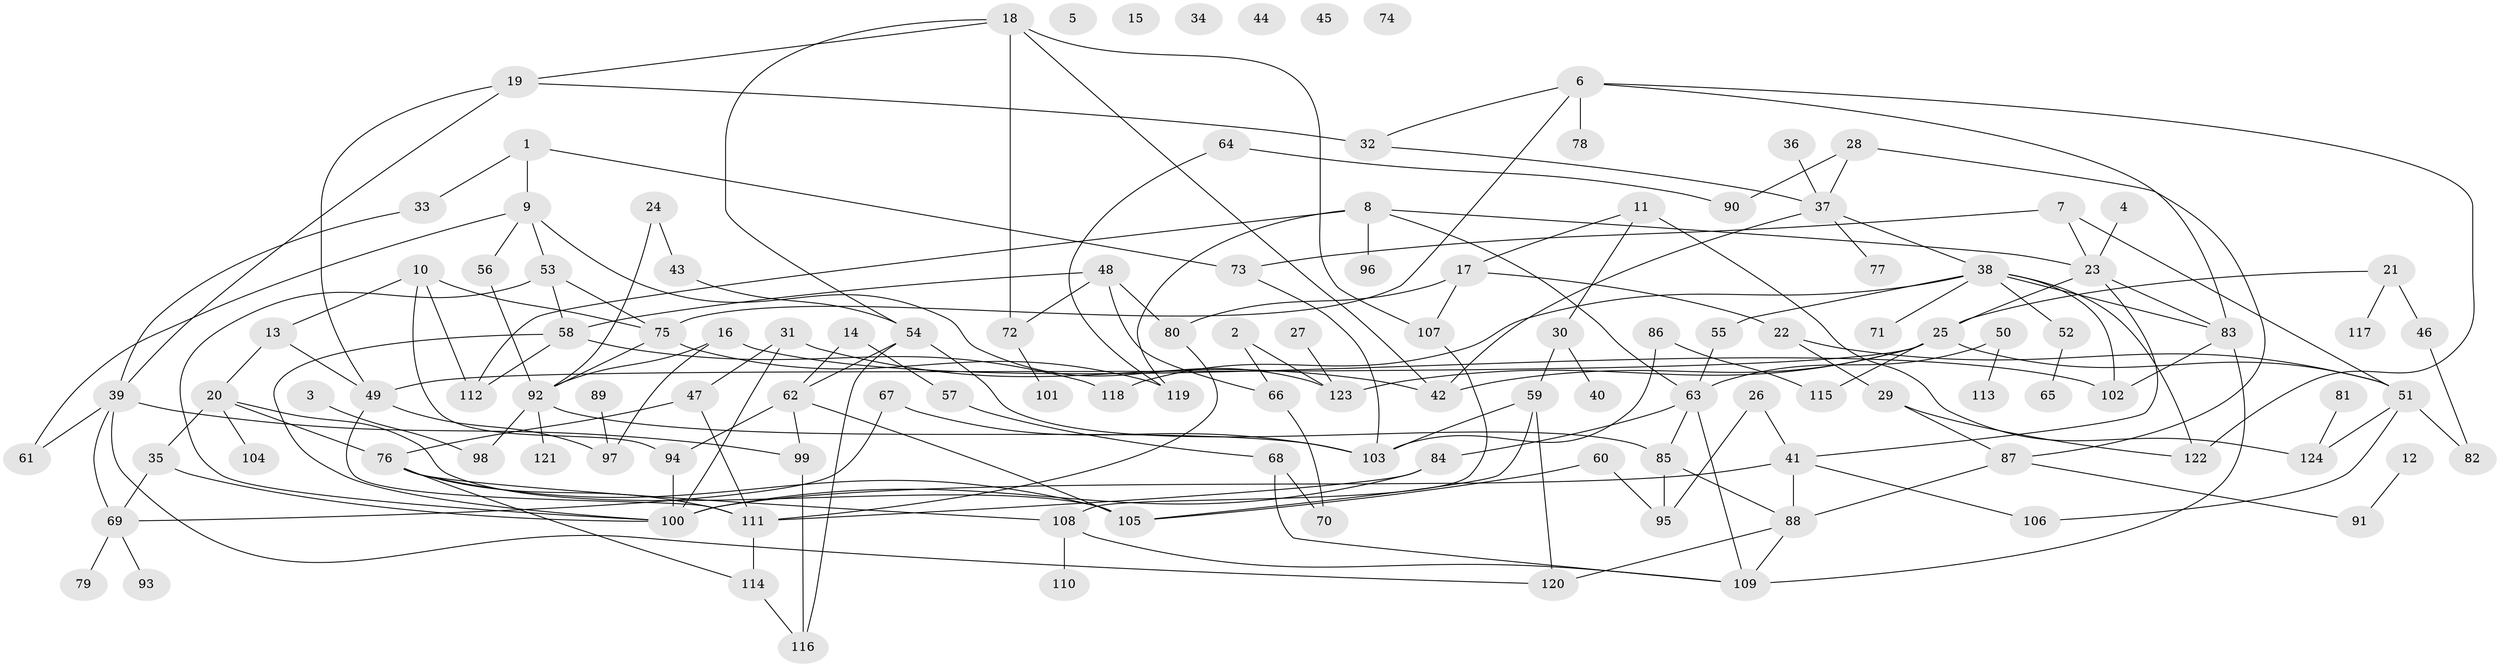 // Generated by graph-tools (version 1.1) at 2025/25/03/09/25 03:25:17]
// undirected, 124 vertices, 185 edges
graph export_dot {
graph [start="1"]
  node [color=gray90,style=filled];
  1;
  2;
  3;
  4;
  5;
  6;
  7;
  8;
  9;
  10;
  11;
  12;
  13;
  14;
  15;
  16;
  17;
  18;
  19;
  20;
  21;
  22;
  23;
  24;
  25;
  26;
  27;
  28;
  29;
  30;
  31;
  32;
  33;
  34;
  35;
  36;
  37;
  38;
  39;
  40;
  41;
  42;
  43;
  44;
  45;
  46;
  47;
  48;
  49;
  50;
  51;
  52;
  53;
  54;
  55;
  56;
  57;
  58;
  59;
  60;
  61;
  62;
  63;
  64;
  65;
  66;
  67;
  68;
  69;
  70;
  71;
  72;
  73;
  74;
  75;
  76;
  77;
  78;
  79;
  80;
  81;
  82;
  83;
  84;
  85;
  86;
  87;
  88;
  89;
  90;
  91;
  92;
  93;
  94;
  95;
  96;
  97;
  98;
  99;
  100;
  101;
  102;
  103;
  104;
  105;
  106;
  107;
  108;
  109;
  110;
  111;
  112;
  113;
  114;
  115;
  116;
  117;
  118;
  119;
  120;
  121;
  122;
  123;
  124;
  1 -- 9;
  1 -- 33;
  1 -- 73;
  2 -- 66;
  2 -- 123;
  3 -- 98;
  4 -- 23;
  6 -- 32;
  6 -- 75;
  6 -- 78;
  6 -- 83;
  6 -- 122;
  7 -- 23;
  7 -- 51;
  7 -- 73;
  8 -- 23;
  8 -- 63;
  8 -- 96;
  8 -- 112;
  8 -- 119;
  9 -- 53;
  9 -- 56;
  9 -- 61;
  9 -- 123;
  10 -- 13;
  10 -- 75;
  10 -- 94;
  10 -- 112;
  11 -- 17;
  11 -- 30;
  11 -- 124;
  12 -- 91;
  13 -- 20;
  13 -- 49;
  14 -- 57;
  14 -- 62;
  16 -- 92;
  16 -- 97;
  16 -- 102;
  17 -- 22;
  17 -- 80;
  17 -- 107;
  18 -- 19;
  18 -- 42;
  18 -- 54;
  18 -- 72;
  18 -- 107;
  19 -- 32;
  19 -- 39;
  19 -- 49;
  20 -- 35;
  20 -- 76;
  20 -- 104;
  20 -- 105;
  21 -- 25;
  21 -- 46;
  21 -- 117;
  22 -- 29;
  22 -- 51;
  23 -- 25;
  23 -- 41;
  23 -- 83;
  24 -- 43;
  24 -- 92;
  25 -- 42;
  25 -- 49;
  25 -- 51;
  25 -- 115;
  25 -- 123;
  26 -- 41;
  26 -- 95;
  27 -- 123;
  28 -- 37;
  28 -- 87;
  28 -- 90;
  29 -- 87;
  29 -- 122;
  30 -- 40;
  30 -- 59;
  31 -- 42;
  31 -- 47;
  31 -- 100;
  32 -- 37;
  33 -- 39;
  35 -- 69;
  35 -- 100;
  36 -- 37;
  37 -- 38;
  37 -- 42;
  37 -- 77;
  38 -- 52;
  38 -- 55;
  38 -- 71;
  38 -- 83;
  38 -- 102;
  38 -- 118;
  38 -- 122;
  39 -- 61;
  39 -- 69;
  39 -- 99;
  39 -- 120;
  41 -- 88;
  41 -- 100;
  41 -- 106;
  43 -- 54;
  46 -- 82;
  47 -- 76;
  47 -- 111;
  48 -- 58;
  48 -- 66;
  48 -- 72;
  48 -- 80;
  49 -- 97;
  49 -- 111;
  50 -- 63;
  50 -- 113;
  51 -- 82;
  51 -- 106;
  51 -- 124;
  52 -- 65;
  53 -- 58;
  53 -- 75;
  53 -- 100;
  54 -- 62;
  54 -- 85;
  54 -- 116;
  55 -- 63;
  56 -- 92;
  57 -- 68;
  58 -- 100;
  58 -- 112;
  58 -- 118;
  59 -- 103;
  59 -- 105;
  59 -- 120;
  60 -- 95;
  60 -- 105;
  62 -- 94;
  62 -- 99;
  62 -- 105;
  63 -- 84;
  63 -- 85;
  63 -- 109;
  64 -- 90;
  64 -- 119;
  66 -- 70;
  67 -- 69;
  67 -- 103;
  68 -- 70;
  68 -- 109;
  69 -- 79;
  69 -- 93;
  72 -- 101;
  73 -- 103;
  75 -- 92;
  75 -- 119;
  76 -- 105;
  76 -- 108;
  76 -- 111;
  76 -- 114;
  80 -- 111;
  81 -- 124;
  83 -- 102;
  83 -- 109;
  84 -- 100;
  84 -- 111;
  85 -- 88;
  85 -- 95;
  86 -- 103;
  86 -- 115;
  87 -- 88;
  87 -- 91;
  88 -- 109;
  88 -- 120;
  89 -- 97;
  92 -- 98;
  92 -- 103;
  92 -- 121;
  94 -- 100;
  99 -- 116;
  107 -- 108;
  108 -- 109;
  108 -- 110;
  111 -- 114;
  114 -- 116;
}
